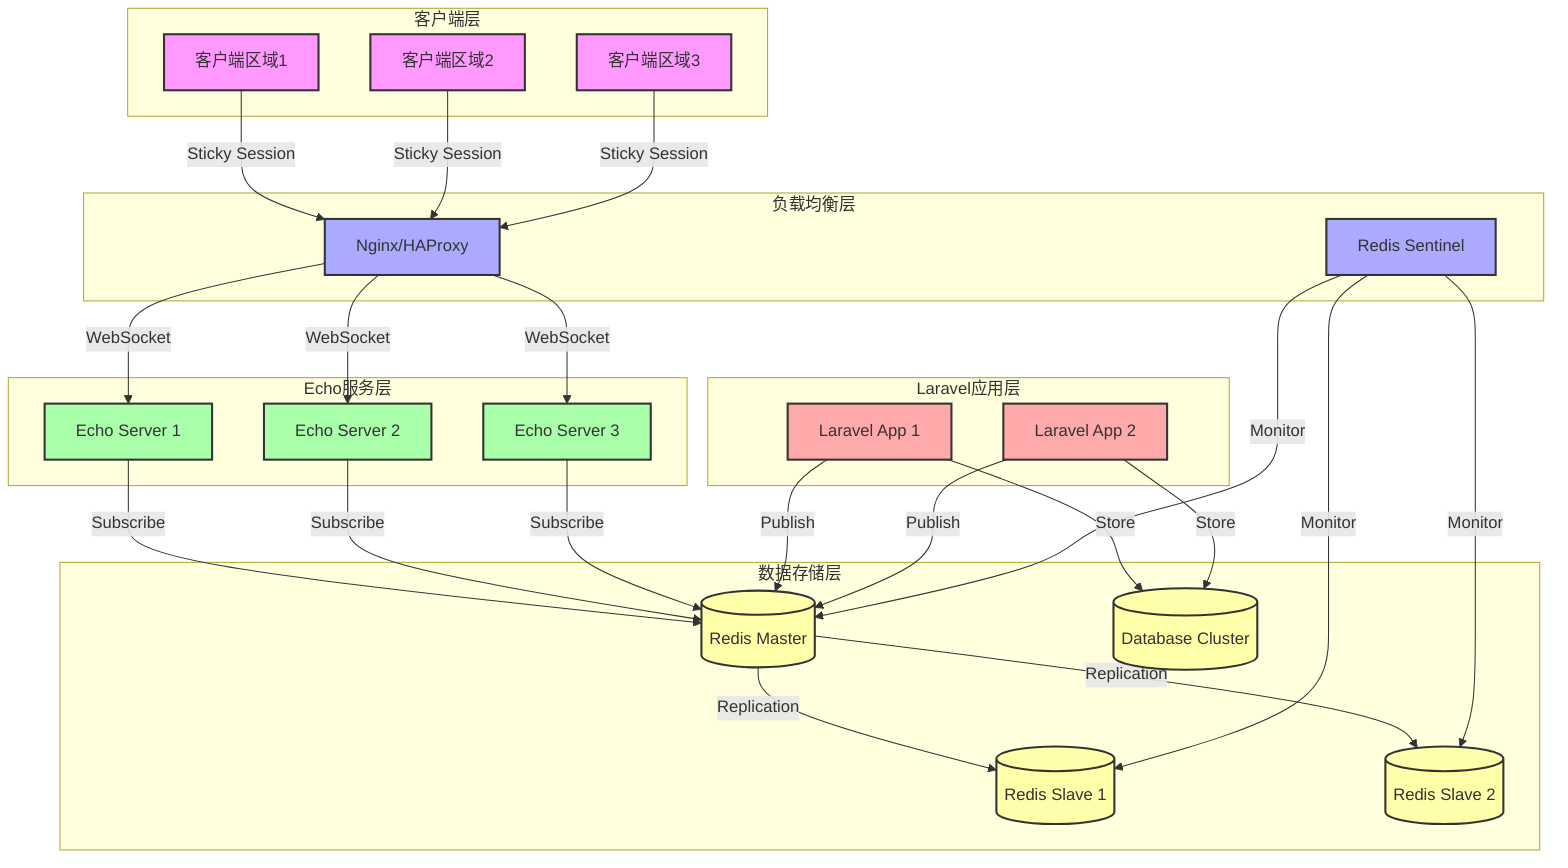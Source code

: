graph TD
    subgraph 客户端层
        C1[客户端区域1]
        C2[客户端区域2]
        C3[客户端区域3]
    end

    subgraph 负载均衡层
        LB1[Nginx/HAProxy]
        LB2[Redis Sentinel]
    end

    subgraph Echo服务层
        E1[Echo Server 1]
        E2[Echo Server 2]
        E3[Echo Server 3]
    end

    subgraph Laravel应用层
        L1[Laravel App 1]
        L2[Laravel App 2]
    end

    subgraph 数据存储层
        R1[(Redis Master)]
        R2[(Redis Slave 1)]
        R3[(Redis Slave 2)]
        DB[(Database Cluster)]
    end

    C1 & C2 & C3 -->|Sticky Session| LB1
    LB1 -->|WebSocket| E1 & E2 & E3
    E1 & E2 & E3 -->|Subscribe| R1
    L1 & L2 -->|Publish| R1
    R1 -->|Replication| R2 & R3
    LB2 -->|Monitor| R1 & R2 & R3
    L1 & L2 -->|Store| DB

    style C1 fill:#f9f,stroke:#333,stroke-width:2px
    style C2 fill:#f9f,stroke:#333,stroke-width:2px
    style C3 fill:#f9f,stroke:#333,stroke-width:2px
    style LB1 fill:#aaf,stroke:#333,stroke-width:2px
    style LB2 fill:#aaf,stroke:#333,stroke-width:2px
    style E1 fill:#afa,stroke:#333,stroke-width:2px
    style E2 fill:#afa,stroke:#333,stroke-width:2px
    style E3 fill:#afa,stroke:#333,stroke-width:2px
    style L1 fill:#faa,stroke:#333,stroke-width:2px
    style L2 fill:#faa,stroke:#333,stroke-width:2px
    style R1 fill:#ffa,stroke:#333,stroke-width:2px
    style R2 fill:#ffa,stroke:#333,stroke-width:2px
    style R3 fill:#ffa,stroke:#333,stroke-width:2px
    style DB fill:#ffa,stroke:#333,stroke-width:2px